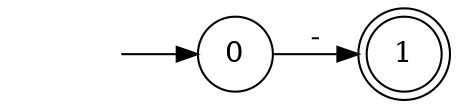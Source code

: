 digraph AFD {
    rankdir=LR;
    node [shape = circle];
    1 [shape=doublecircle];
    start [shape=plaintext,label=""];
    start -> 0;
    0 -> 1 [label="-"];
}